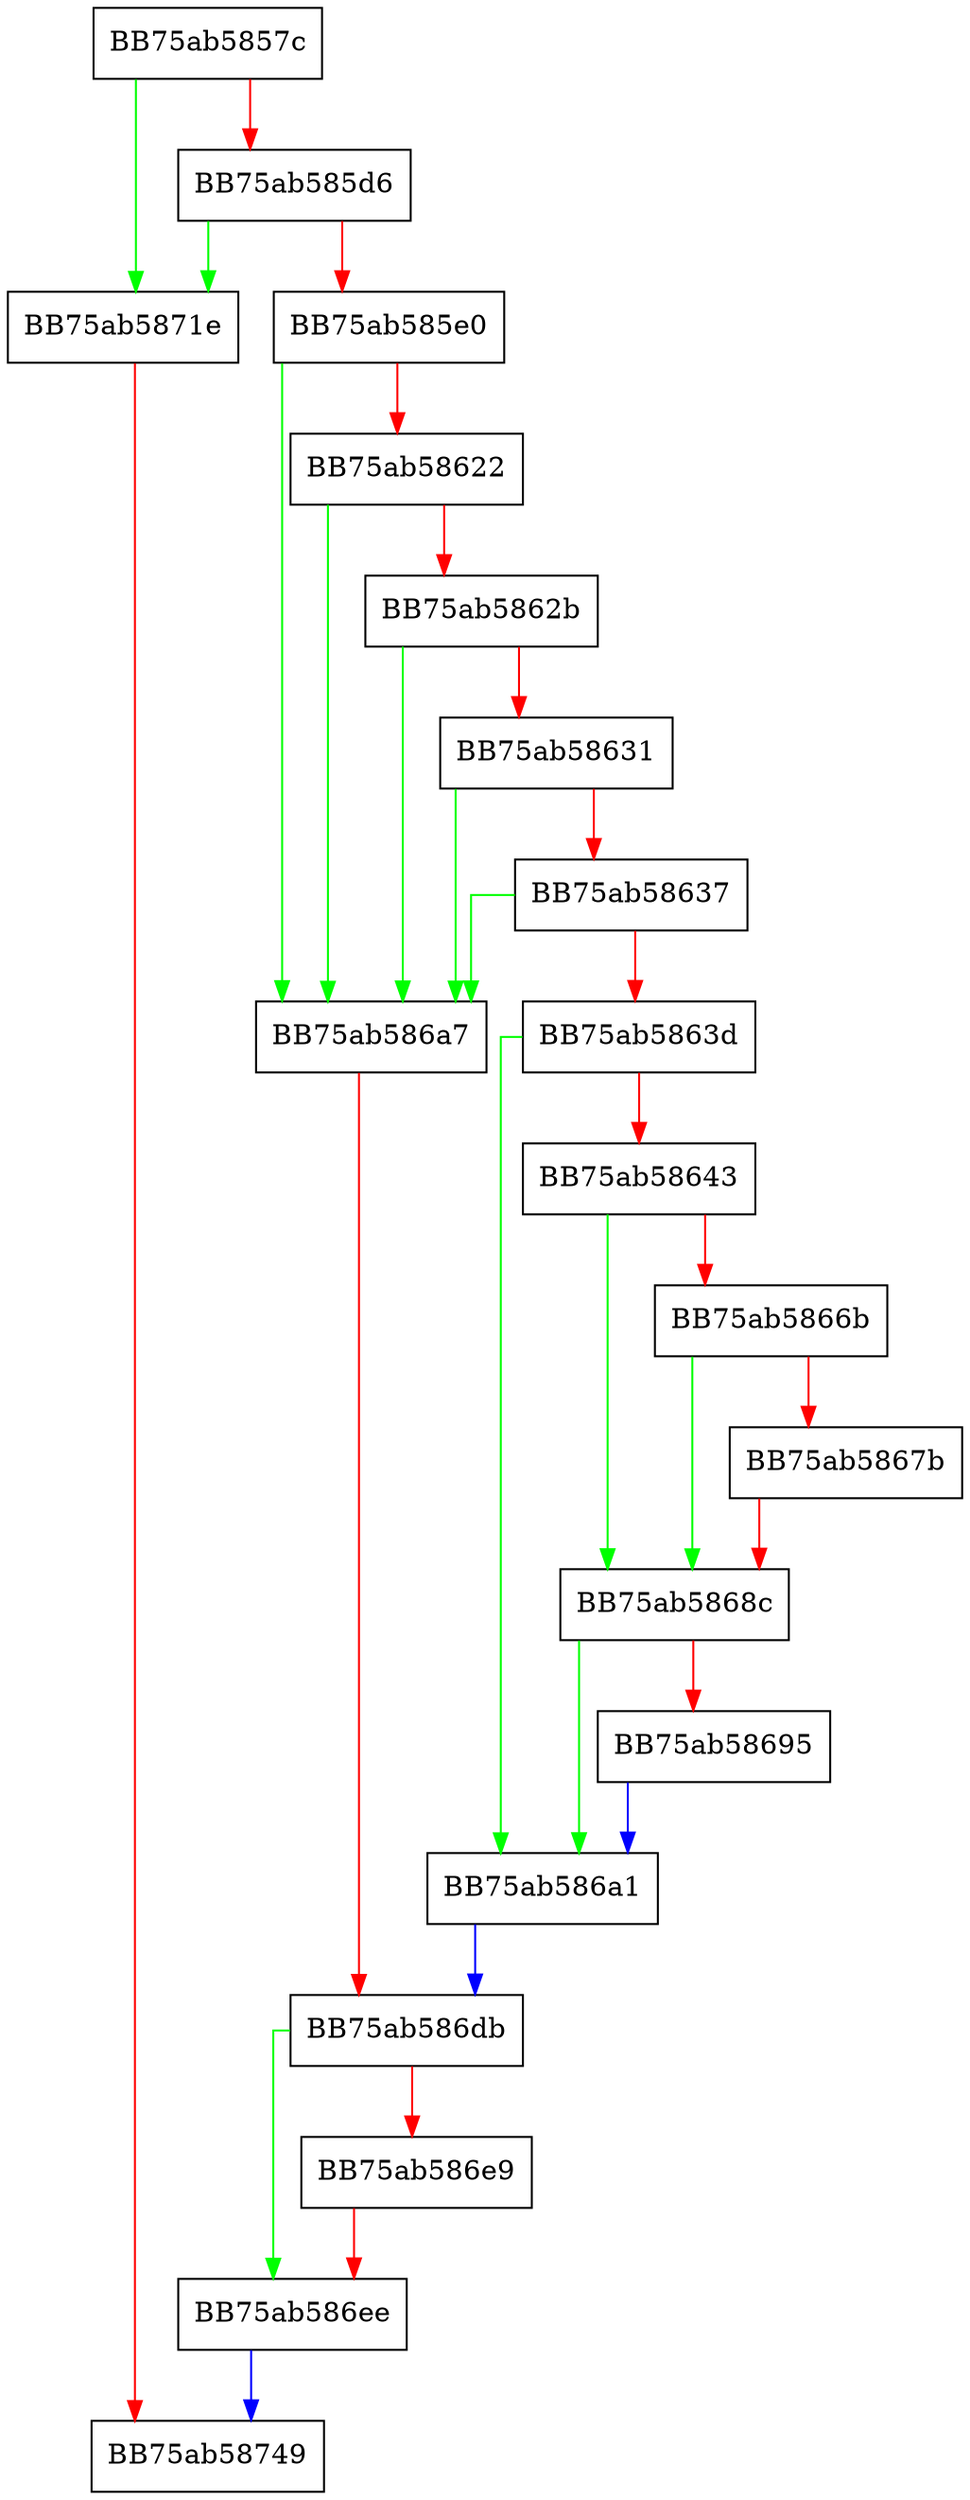 digraph sqlite3_declare_vtab {
  node [shape="box"];
  graph [splines=ortho];
  BB75ab5857c -> BB75ab5871e [color="green"];
  BB75ab5857c -> BB75ab585d6 [color="red"];
  BB75ab585d6 -> BB75ab5871e [color="green"];
  BB75ab585d6 -> BB75ab585e0 [color="red"];
  BB75ab585e0 -> BB75ab586a7 [color="green"];
  BB75ab585e0 -> BB75ab58622 [color="red"];
  BB75ab58622 -> BB75ab586a7 [color="green"];
  BB75ab58622 -> BB75ab5862b [color="red"];
  BB75ab5862b -> BB75ab586a7 [color="green"];
  BB75ab5862b -> BB75ab58631 [color="red"];
  BB75ab58631 -> BB75ab586a7 [color="green"];
  BB75ab58631 -> BB75ab58637 [color="red"];
  BB75ab58637 -> BB75ab586a7 [color="green"];
  BB75ab58637 -> BB75ab5863d [color="red"];
  BB75ab5863d -> BB75ab586a1 [color="green"];
  BB75ab5863d -> BB75ab58643 [color="red"];
  BB75ab58643 -> BB75ab5868c [color="green"];
  BB75ab58643 -> BB75ab5866b [color="red"];
  BB75ab5866b -> BB75ab5868c [color="green"];
  BB75ab5866b -> BB75ab5867b [color="red"];
  BB75ab5867b -> BB75ab5868c [color="red"];
  BB75ab5868c -> BB75ab586a1 [color="green"];
  BB75ab5868c -> BB75ab58695 [color="red"];
  BB75ab58695 -> BB75ab586a1 [color="blue"];
  BB75ab586a1 -> BB75ab586db [color="blue"];
  BB75ab586a7 -> BB75ab586db [color="red"];
  BB75ab586db -> BB75ab586ee [color="green"];
  BB75ab586db -> BB75ab586e9 [color="red"];
  BB75ab586e9 -> BB75ab586ee [color="red"];
  BB75ab586ee -> BB75ab58749 [color="blue"];
  BB75ab5871e -> BB75ab58749 [color="red"];
}